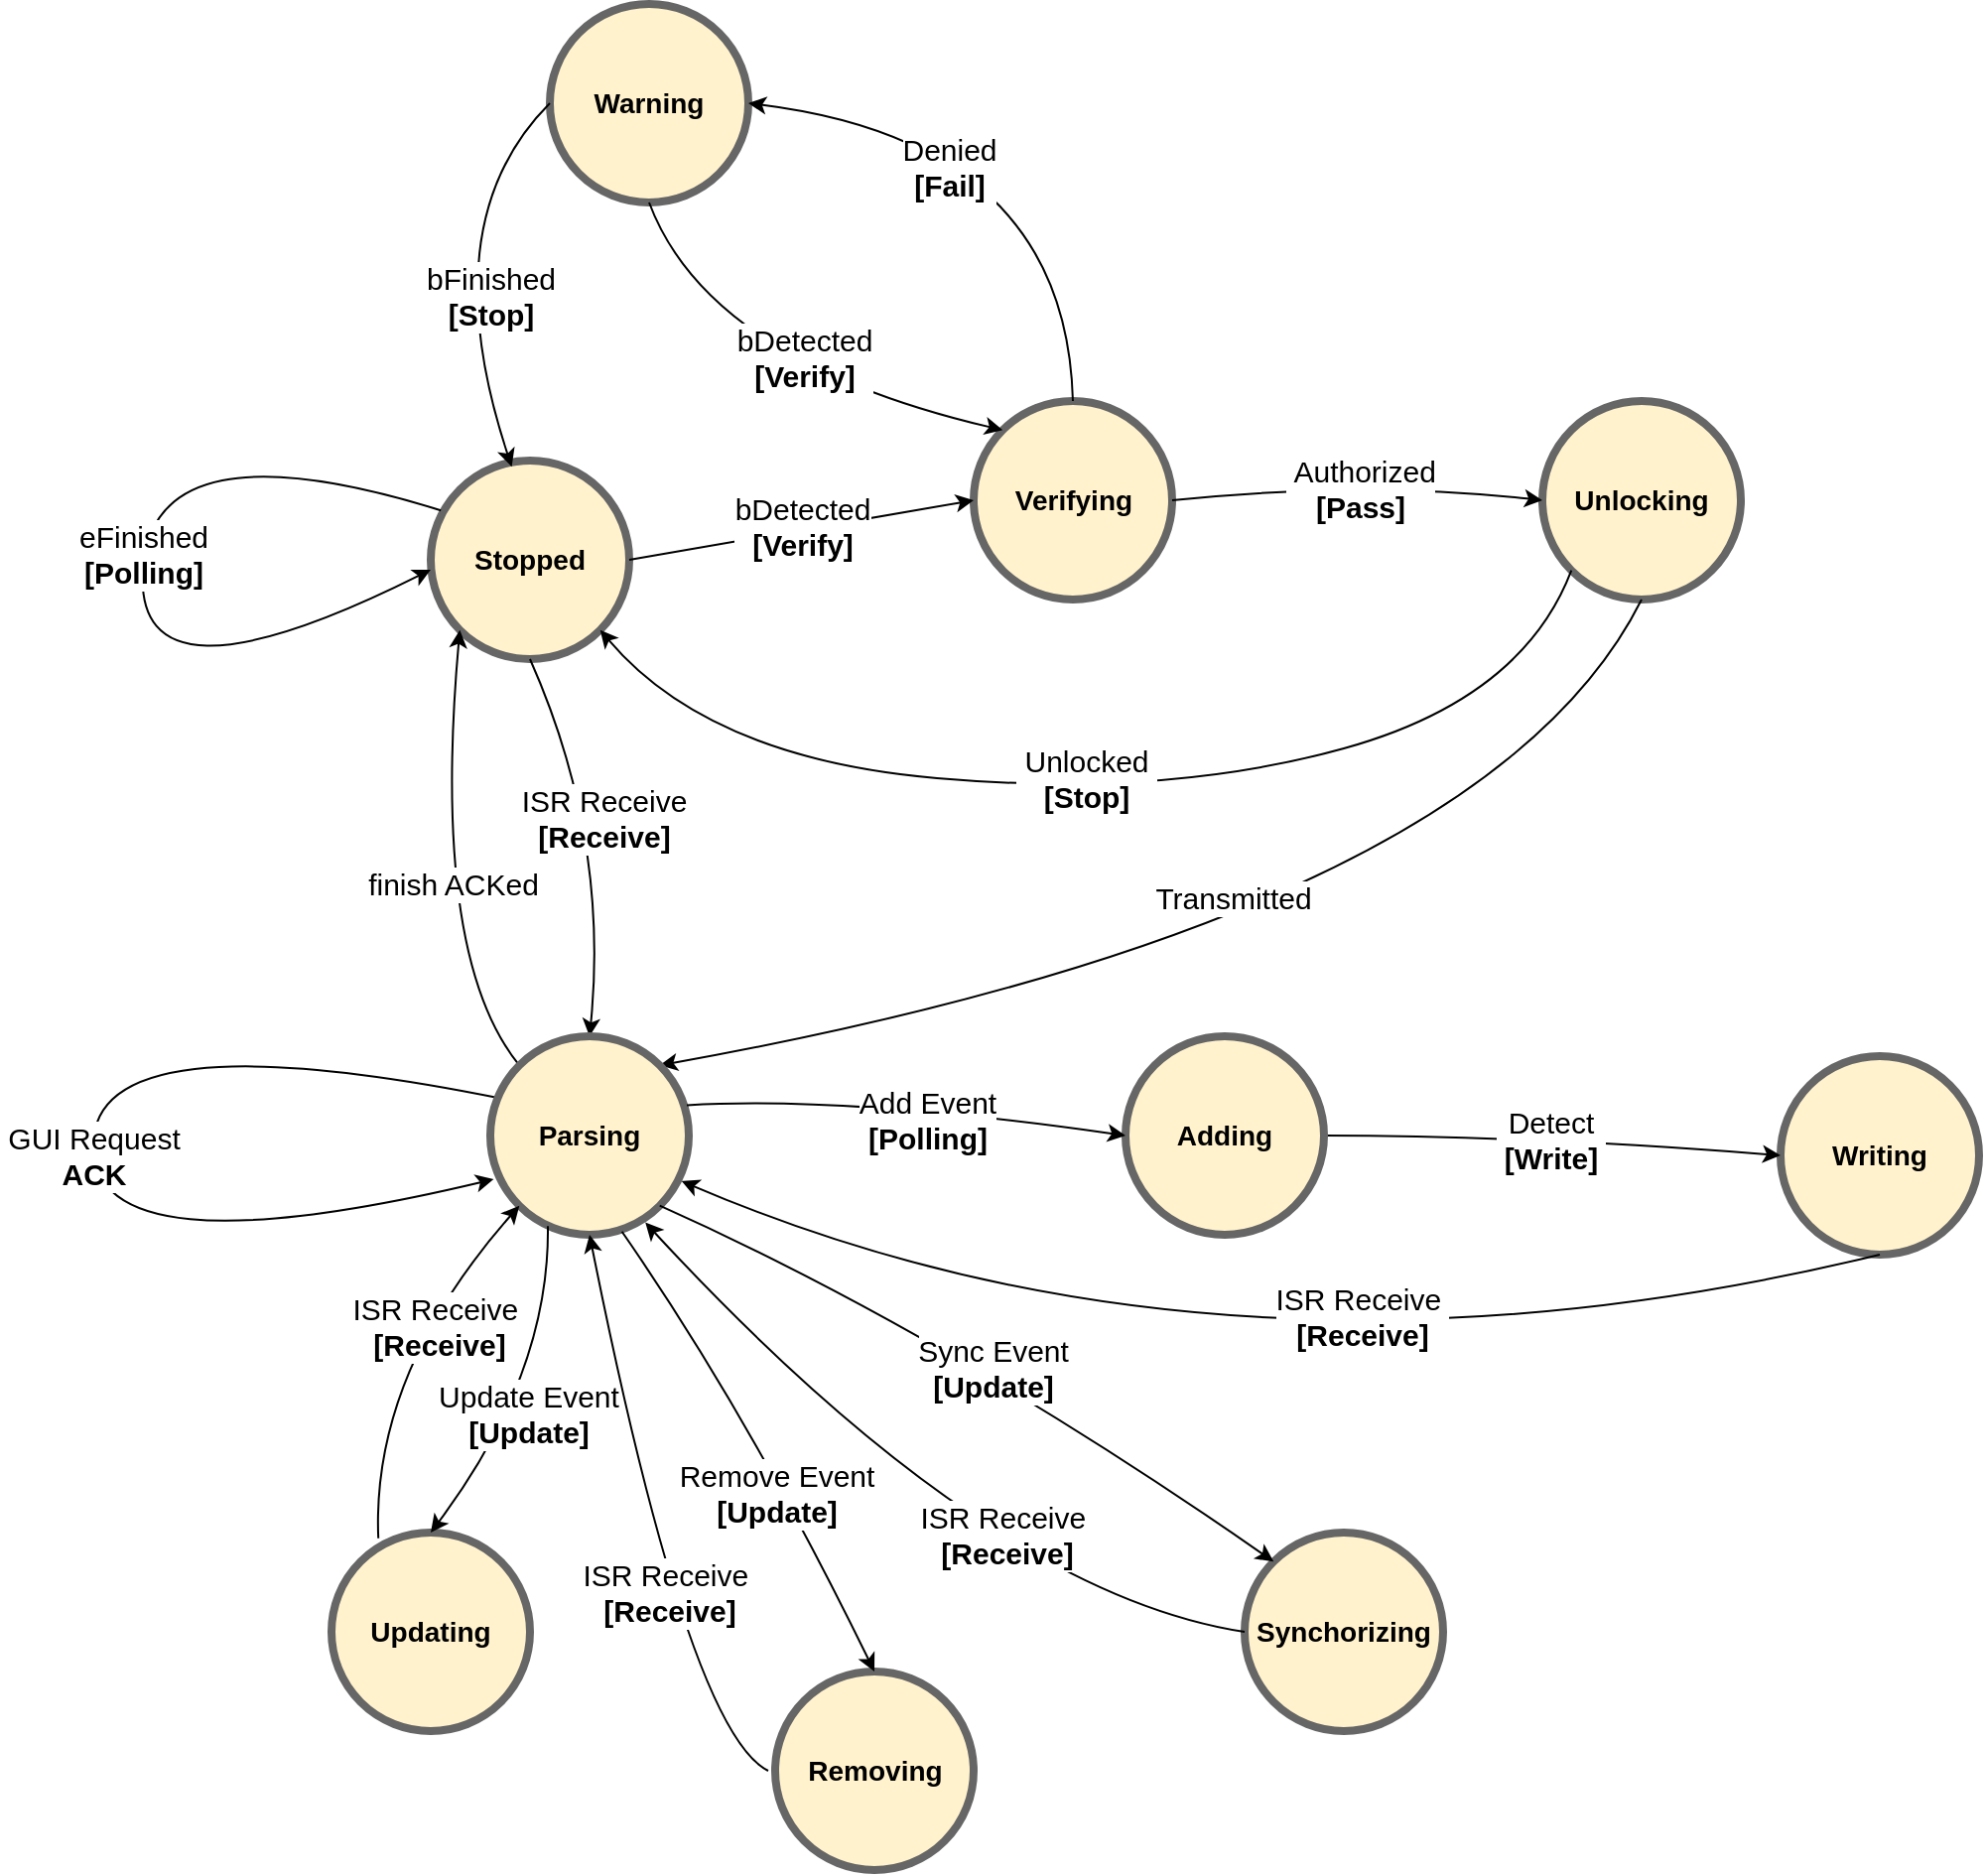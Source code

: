 <mxfile version="22.1.4" type="github">
  <diagram name="Page-1" id="Pe6wvTVroKXz1nydE84b">
    <mxGraphModel dx="1648" dy="1292" grid="1" gridSize="10" guides="1" tooltips="1" connect="1" arrows="1" fold="1" page="1" pageScale="1" pageWidth="850" pageHeight="1100" math="0" shadow="0">
      <root>
        <mxCell id="0" />
        <mxCell id="1" parent="0" />
        <mxCell id="ro7r4kzSWEUVGJ4_JKQd-2" value="&lt;font style=&quot;font-size: 14px;&quot;&gt;&lt;b&gt;Warning&lt;br&gt;&lt;/b&gt;&lt;/font&gt;" style="ellipse;whiteSpace=wrap;html=1;aspect=fixed;strokeWidth=4;fillColor=#fff2cc;strokeColor=#666666;" vertex="1" parent="1">
          <mxGeometry x="1460" y="190" width="100" height="100" as="geometry" />
        </mxCell>
        <mxCell id="ro7r4kzSWEUVGJ4_JKQd-3" value="&lt;font style=&quot;font-size: 14px;&quot;&gt;&lt;b&gt;Unlocking&lt;/b&gt;&lt;/font&gt;" style="ellipse;whiteSpace=wrap;html=1;aspect=fixed;strokeWidth=4;fillColor=#fff2cc;strokeColor=#666666;" vertex="1" parent="1">
          <mxGeometry x="1960" y="390" width="100" height="100" as="geometry" />
        </mxCell>
        <mxCell id="ro7r4kzSWEUVGJ4_JKQd-4" value="&lt;font style=&quot;font-size: 14px;&quot;&gt;&lt;b&gt;Verifying&lt;/b&gt;&lt;/font&gt;" style="ellipse;whiteSpace=wrap;html=1;aspect=fixed;strokeWidth=4;fillColor=#fff2cc;strokeColor=#666666;" vertex="1" parent="1">
          <mxGeometry x="1673.5" y="390" width="100" height="100" as="geometry" />
        </mxCell>
        <mxCell id="ro7r4kzSWEUVGJ4_JKQd-5" value="&lt;font style=&quot;font-size: 14px;&quot;&gt;&lt;b&gt;Stopped&lt;/b&gt;&lt;/font&gt;" style="ellipse;whiteSpace=wrap;html=1;aspect=fixed;strokeWidth=4;fillColor=#fff2cc;strokeColor=#666666;" vertex="1" parent="1">
          <mxGeometry x="1400" y="420" width="100" height="100" as="geometry" />
        </mxCell>
        <mxCell id="ro7r4kzSWEUVGJ4_JKQd-6" value="" style="curved=1;endArrow=classic;html=1;rounded=0;exitX=0.5;exitY=0;exitDx=0;exitDy=0;entryX=1;entryY=0.5;entryDx=0;entryDy=0;" edge="1" parent="1" source="ro7r4kzSWEUVGJ4_JKQd-4" target="ro7r4kzSWEUVGJ4_JKQd-2">
          <mxGeometry width="50" height="50" relative="1" as="geometry">
            <mxPoint x="1790" y="430" as="sourcePoint" />
            <mxPoint x="1840" y="380" as="targetPoint" />
            <Array as="points">
              <mxPoint x="1720" y="260" />
            </Array>
          </mxGeometry>
        </mxCell>
        <mxCell id="ro7r4kzSWEUVGJ4_JKQd-7" value="&lt;font style=&quot;font-size: 15px;&quot;&gt;Denied&lt;br&gt;&lt;b&gt;[Fail]&lt;/b&gt;&lt;br&gt;&lt;/font&gt;" style="edgeLabel;html=1;align=center;verticalAlign=middle;resizable=0;points=[];" vertex="1" connectable="0" parent="ro7r4kzSWEUVGJ4_JKQd-6">
          <mxGeometry x="0.053" y="5" relative="1" as="geometry">
            <mxPoint x="-35" y="10" as="offset" />
          </mxGeometry>
        </mxCell>
        <mxCell id="ro7r4kzSWEUVGJ4_JKQd-8" value="" style="curved=1;endArrow=classic;html=1;rounded=0;exitX=1;exitY=0.5;exitDx=0;exitDy=0;entryX=0;entryY=0.5;entryDx=0;entryDy=0;" edge="1" parent="1" source="ro7r4kzSWEUVGJ4_JKQd-4" target="ro7r4kzSWEUVGJ4_JKQd-3">
          <mxGeometry width="50" height="50" relative="1" as="geometry">
            <mxPoint x="1790" y="430" as="sourcePoint" />
            <mxPoint x="1840" y="380" as="targetPoint" />
            <Array as="points">
              <mxPoint x="1870" y="430" />
            </Array>
          </mxGeometry>
        </mxCell>
        <mxCell id="ro7r4kzSWEUVGJ4_JKQd-9" value="&lt;span style=&quot;font-size: 15px;&quot;&gt;&amp;nbsp;Authorized&lt;br&gt;&lt;b&gt;[Pass]&lt;/b&gt;&lt;br&gt;&lt;/span&gt;" style="edgeLabel;html=1;align=center;verticalAlign=middle;resizable=0;points=[];" vertex="1" connectable="0" parent="ro7r4kzSWEUVGJ4_JKQd-8">
          <mxGeometry x="0.008" y="2" relative="1" as="geometry">
            <mxPoint y="5" as="offset" />
          </mxGeometry>
        </mxCell>
        <mxCell id="ro7r4kzSWEUVGJ4_JKQd-10" value="" style="curved=1;endArrow=classic;html=1;rounded=0;exitX=1;exitY=0.5;exitDx=0;exitDy=0;entryX=0;entryY=0.5;entryDx=0;entryDy=0;" edge="1" parent="1" source="ro7r4kzSWEUVGJ4_JKQd-5" target="ro7r4kzSWEUVGJ4_JKQd-4">
          <mxGeometry width="50" height="50" relative="1" as="geometry">
            <mxPoint x="1390" y="434.5" as="sourcePoint" />
            <mxPoint x="1525.0" y="434.5" as="targetPoint" />
            <Array as="points" />
          </mxGeometry>
        </mxCell>
        <mxCell id="ro7r4kzSWEUVGJ4_JKQd-11" value="&lt;span style=&quot;font-size: 15px;&quot;&gt;bDetected&lt;br&gt;&lt;b&gt;&amp;nbsp;[Verify]&amp;nbsp;&lt;/b&gt;&lt;br&gt;&lt;/span&gt;" style="edgeLabel;html=1;align=center;verticalAlign=middle;resizable=0;points=[];" vertex="1" connectable="0" parent="ro7r4kzSWEUVGJ4_JKQd-10">
          <mxGeometry x="0.008" y="2" relative="1" as="geometry">
            <mxPoint as="offset" />
          </mxGeometry>
        </mxCell>
        <mxCell id="ro7r4kzSWEUVGJ4_JKQd-12" value="" style="curved=1;endArrow=classic;html=1;rounded=0;exitX=0;exitY=0.5;exitDx=0;exitDy=0;entryX=0.408;entryY=0.031;entryDx=0;entryDy=0;entryPerimeter=0;" edge="1" parent="1" source="ro7r4kzSWEUVGJ4_JKQd-2" target="ro7r4kzSWEUVGJ4_JKQd-5">
          <mxGeometry width="50" height="50" relative="1" as="geometry">
            <mxPoint x="1535" y="334" as="sourcePoint" />
            <mxPoint x="1320" y="180" as="targetPoint" />
            <Array as="points">
              <mxPoint x="1400" y="300" />
            </Array>
          </mxGeometry>
        </mxCell>
        <mxCell id="ro7r4kzSWEUVGJ4_JKQd-13" value="&lt;font style=&quot;font-size: 15px;&quot;&gt;bFinished&lt;br&gt;&lt;b style=&quot;border-color: var(--border-color);&quot;&gt;[Stop]&lt;/b&gt;&lt;br&gt;&lt;/font&gt;" style="edgeLabel;html=1;align=center;verticalAlign=middle;resizable=0;points=[];" vertex="1" connectable="0" parent="ro7r4kzSWEUVGJ4_JKQd-12">
          <mxGeometry x="0.053" y="5" relative="1" as="geometry">
            <mxPoint x="16" y="12" as="offset" />
          </mxGeometry>
        </mxCell>
        <mxCell id="ro7r4kzSWEUVGJ4_JKQd-14" value="" style="curved=1;endArrow=classic;html=1;rounded=0;exitX=0;exitY=1;exitDx=0;exitDy=0;entryX=1;entryY=1;entryDx=0;entryDy=0;" edge="1" parent="1" source="ro7r4kzSWEUVGJ4_JKQd-3" target="ro7r4kzSWEUVGJ4_JKQd-5">
          <mxGeometry width="50" height="50" relative="1" as="geometry">
            <mxPoint x="1890" y="480" as="sourcePoint" />
            <mxPoint x="1790" y="640" as="targetPoint" />
            <Array as="points">
              <mxPoint x="1950" y="540" />
              <mxPoint x="1770" y="590" />
              <mxPoint x="1540" y="570" />
            </Array>
          </mxGeometry>
        </mxCell>
        <mxCell id="ro7r4kzSWEUVGJ4_JKQd-15" value="&lt;font style=&quot;font-size: 15px;&quot;&gt;&amp;nbsp;Unlocked&amp;nbsp;&lt;br&gt;&lt;b&gt;[Stop]&lt;/b&gt;&lt;br&gt;&lt;/font&gt;" style="edgeLabel;html=1;align=center;verticalAlign=middle;resizable=0;points=[];" vertex="1" connectable="0" parent="ro7r4kzSWEUVGJ4_JKQd-14">
          <mxGeometry x="0.053" y="5" relative="1" as="geometry">
            <mxPoint x="5" y="-11" as="offset" />
          </mxGeometry>
        </mxCell>
        <mxCell id="ro7r4kzSWEUVGJ4_JKQd-16" value="" style="curved=1;endArrow=classic;html=1;rounded=0;exitX=0.5;exitY=1;exitDx=0;exitDy=0;entryX=1;entryY=0;entryDx=0;entryDy=0;" edge="1" parent="1" source="ro7r4kzSWEUVGJ4_JKQd-3" target="ro7r4kzSWEUVGJ4_JKQd-33">
          <mxGeometry width="50" height="50" relative="1" as="geometry">
            <mxPoint x="2440" y="420" as="sourcePoint" />
            <mxPoint x="2160" y="590" as="targetPoint" />
            <Array as="points">
              <mxPoint x="1930" y="650" />
            </Array>
          </mxGeometry>
        </mxCell>
        <mxCell id="ro7r4kzSWEUVGJ4_JKQd-17" value="&lt;font style=&quot;font-size: 15px;&quot;&gt;Transmitted&lt;br&gt;&lt;/font&gt;" style="edgeLabel;html=1;align=center;verticalAlign=middle;resizable=0;points=[];" vertex="1" connectable="0" parent="ro7r4kzSWEUVGJ4_JKQd-16">
          <mxGeometry x="0.053" y="5" relative="1" as="geometry">
            <mxPoint x="8" y="-39" as="offset" />
          </mxGeometry>
        </mxCell>
        <mxCell id="ro7r4kzSWEUVGJ4_JKQd-18" value="" style="curved=1;endArrow=classic;html=1;rounded=0;exitX=0.5;exitY=1;exitDx=0;exitDy=0;entryX=0;entryY=0;entryDx=0;entryDy=0;" edge="1" parent="1" source="ro7r4kzSWEUVGJ4_JKQd-2" target="ro7r4kzSWEUVGJ4_JKQd-4">
          <mxGeometry width="50" height="50" relative="1" as="geometry">
            <mxPoint x="1573.5" y="310" as="sourcePoint" />
            <mxPoint x="1768.5" y="310" as="targetPoint" />
            <Array as="points">
              <mxPoint x="1540" y="370" />
            </Array>
          </mxGeometry>
        </mxCell>
        <mxCell id="ro7r4kzSWEUVGJ4_JKQd-19" value="&lt;span style=&quot;font-size: 15px;&quot;&gt;bDetected&lt;br&gt;&lt;b&gt;[Verify]&lt;/b&gt;&lt;br&gt;&lt;/span&gt;" style="edgeLabel;html=1;align=center;verticalAlign=middle;resizable=0;points=[];" vertex="1" connectable="0" parent="ro7r4kzSWEUVGJ4_JKQd-18">
          <mxGeometry x="0.008" y="2" relative="1" as="geometry">
            <mxPoint x="14" y="-8" as="offset" />
          </mxGeometry>
        </mxCell>
        <mxCell id="ro7r4kzSWEUVGJ4_JKQd-20" value="" style="curved=1;endArrow=classic;html=1;rounded=0;entryX=0;entryY=1;entryDx=0;entryDy=0;exitX=0;exitY=0;exitDx=0;exitDy=0;" edge="1" parent="1" source="ro7r4kzSWEUVGJ4_JKQd-33" target="ro7r4kzSWEUVGJ4_JKQd-5">
          <mxGeometry width="50" height="50" relative="1" as="geometry">
            <mxPoint x="1330" y="610" as="sourcePoint" />
            <mxPoint x="1330" y="755" as="targetPoint" />
            <Array as="points">
              <mxPoint x="1400" y="670" />
            </Array>
          </mxGeometry>
        </mxCell>
        <mxCell id="ro7r4kzSWEUVGJ4_JKQd-21" value="&lt;font style=&quot;font-size: 15px;&quot;&gt;finish ACKed&lt;br&gt;&lt;/font&gt;" style="edgeLabel;html=1;align=center;verticalAlign=middle;resizable=0;points=[];" vertex="1" connectable="0" parent="ro7r4kzSWEUVGJ4_JKQd-20">
          <mxGeometry x="0.053" y="5" relative="1" as="geometry">
            <mxPoint x="11" y="16" as="offset" />
          </mxGeometry>
        </mxCell>
        <mxCell id="ro7r4kzSWEUVGJ4_JKQd-22" value="&lt;span style=&quot;font-size: 14px;&quot;&gt;&lt;b&gt;Writing&lt;/b&gt;&lt;/span&gt;" style="ellipse;whiteSpace=wrap;html=1;aspect=fixed;strokeWidth=4;fillColor=#fff2cc;strokeColor=#666666;" vertex="1" parent="1">
          <mxGeometry x="2080" y="720" width="100" height="100" as="geometry" />
        </mxCell>
        <mxCell id="ro7r4kzSWEUVGJ4_JKQd-23" value="" style="curved=1;endArrow=classic;html=1;rounded=0;exitX=1;exitY=0.5;exitDx=0;exitDy=0;entryX=0;entryY=0.5;entryDx=0;entryDy=0;" edge="1" parent="1" source="ro7r4kzSWEUVGJ4_JKQd-36" target="ro7r4kzSWEUVGJ4_JKQd-22">
          <mxGeometry width="50" height="50" relative="1" as="geometry">
            <mxPoint x="2316.5" y="810" as="sourcePoint" />
            <mxPoint x="2432.5" y="891" as="targetPoint" />
            <Array as="points">
              <mxPoint x="1950" y="760" />
            </Array>
          </mxGeometry>
        </mxCell>
        <mxCell id="ro7r4kzSWEUVGJ4_JKQd-24" value="&lt;font style=&quot;font-size: 15px;&quot;&gt;Detect&lt;br&gt;&lt;b&gt;&amp;nbsp;[Write]&amp;nbsp;&lt;/b&gt;&lt;br&gt;&lt;/font&gt;" style="edgeLabel;html=1;align=center;verticalAlign=middle;resizable=0;points=[];" vertex="1" connectable="0" parent="ro7r4kzSWEUVGJ4_JKQd-23">
          <mxGeometry x="0.053" y="5" relative="1" as="geometry">
            <mxPoint x="-8" y="5" as="offset" />
          </mxGeometry>
        </mxCell>
        <mxCell id="ro7r4kzSWEUVGJ4_JKQd-25" value="" style="curved=1;endArrow=classic;html=1;rounded=0;exitX=0.5;exitY=1;exitDx=0;exitDy=0;entryX=0.963;entryY=0.729;entryDx=0;entryDy=0;entryPerimeter=0;" edge="1" parent="1" source="ro7r4kzSWEUVGJ4_JKQd-22" target="ro7r4kzSWEUVGJ4_JKQd-33">
          <mxGeometry width="50" height="50" relative="1" as="geometry">
            <mxPoint x="2100" y="990" as="sourcePoint" />
            <mxPoint x="1520" y="780" as="targetPoint" />
            <Array as="points">
              <mxPoint x="1800" y="900" />
            </Array>
          </mxGeometry>
        </mxCell>
        <mxCell id="ro7r4kzSWEUVGJ4_JKQd-26" value="&lt;span style=&quot;font-size: 15px;&quot;&gt;ISR Receive&amp;nbsp;&lt;br&gt;&lt;b&gt;[Receive]&lt;/b&gt;&lt;br&gt;&lt;/span&gt;" style="edgeLabel;html=1;align=center;verticalAlign=middle;resizable=0;points=[];" vertex="1" connectable="0" parent="ro7r4kzSWEUVGJ4_JKQd-25">
          <mxGeometry x="0.008" y="2" relative="1" as="geometry">
            <mxPoint x="50" y="-47" as="offset" />
          </mxGeometry>
        </mxCell>
        <mxCell id="ro7r4kzSWEUVGJ4_JKQd-27" value="" style="curved=1;endArrow=classic;html=1;rounded=0;entryX=0.5;entryY=0;entryDx=0;entryDy=0;exitX=0.5;exitY=1;exitDx=0;exitDy=0;" edge="1" parent="1" source="ro7r4kzSWEUVGJ4_JKQd-5" target="ro7r4kzSWEUVGJ4_JKQd-33">
          <mxGeometry width="50" height="50" relative="1" as="geometry">
            <mxPoint x="1450" y="520" as="sourcePoint" />
            <mxPoint x="1641" y="753" as="targetPoint" />
            <Array as="points">
              <mxPoint x="1490" y="610" />
            </Array>
          </mxGeometry>
        </mxCell>
        <mxCell id="ro7r4kzSWEUVGJ4_JKQd-28" value="&lt;font style=&quot;font-size: 15px;&quot;&gt;&lt;span style=&quot;border-color: var(--border-color);&quot;&gt;ISR Receive&lt;br&gt;&lt;/span&gt;&lt;b style=&quot;border-color: var(--border-color);&quot;&gt;[Receive]&lt;/b&gt;&lt;br&gt;&lt;/font&gt;" style="edgeLabel;html=1;align=center;verticalAlign=middle;resizable=0;points=[];" vertex="1" connectable="0" parent="ro7r4kzSWEUVGJ4_JKQd-27">
          <mxGeometry x="0.053" y="5" relative="1" as="geometry">
            <mxPoint x="-8" y="-17" as="offset" />
          </mxGeometry>
        </mxCell>
        <mxCell id="ro7r4kzSWEUVGJ4_JKQd-29" value="" style="curved=1;endArrow=classic;html=1;rounded=0;exitX=0.051;exitY=0.251;exitDx=0;exitDy=0;entryX=0;entryY=1;entryDx=0;entryDy=0;exitPerimeter=0;" edge="1" parent="1" source="ro7r4kzSWEUVGJ4_JKQd-5">
          <mxGeometry width="50" height="50" relative="1" as="geometry">
            <mxPoint x="1385" y="450" as="sourcePoint" />
            <mxPoint x="1400" y="475" as="targetPoint" />
            <Array as="points">
              <mxPoint x="1260" y="400" />
              <mxPoint x="1250" y="550" />
            </Array>
          </mxGeometry>
        </mxCell>
        <mxCell id="ro7r4kzSWEUVGJ4_JKQd-30" value="&lt;font style=&quot;font-size: 15px;&quot;&gt;eFinished&lt;br&gt;&lt;b style=&quot;border-color: var(--border-color);&quot;&gt;[Polling]&lt;/b&gt;&lt;br&gt;&lt;/font&gt;" style="edgeLabel;html=1;align=center;verticalAlign=middle;resizable=0;points=[];" vertex="1" connectable="0" parent="ro7r4kzSWEUVGJ4_JKQd-29">
          <mxGeometry x="0.053" y="5" relative="1" as="geometry">
            <mxPoint x="-4" y="-29" as="offset" />
          </mxGeometry>
        </mxCell>
        <mxCell id="ro7r4kzSWEUVGJ4_JKQd-31" value="" style="curved=1;endArrow=classic;html=1;rounded=0;exitX=0.045;exitY=0.311;exitDx=0;exitDy=0;entryX=0.017;entryY=0.72;entryDx=0;entryDy=0;entryPerimeter=0;exitPerimeter=0;" edge="1" parent="1" source="ro7r4kzSWEUVGJ4_JKQd-33" target="ro7r4kzSWEUVGJ4_JKQd-33">
          <mxGeometry width="50" height="50" relative="1" as="geometry">
            <mxPoint x="1380.145" y="719.995" as="sourcePoint" />
            <mxPoint x="1400" y="731.44" as="targetPoint" />
            <Array as="points">
              <mxPoint x="1230" y="700" />
              <mxPoint x="1230" y="830" />
            </Array>
          </mxGeometry>
        </mxCell>
        <mxCell id="ro7r4kzSWEUVGJ4_JKQd-32" value="&lt;font style=&quot;font-size: 15px;&quot;&gt;&amp;nbsp;GUI Request&amp;nbsp;&lt;br&gt;&lt;b&gt;&amp;nbsp;ACK&amp;nbsp;&lt;/b&gt;&lt;br&gt;&lt;/font&gt;" style="edgeLabel;html=1;align=center;verticalAlign=middle;resizable=0;points=[];" vertex="1" connectable="0" parent="ro7r4kzSWEUVGJ4_JKQd-31">
          <mxGeometry x="0.053" y="5" relative="1" as="geometry">
            <mxPoint x="-5" y="-9" as="offset" />
          </mxGeometry>
        </mxCell>
        <mxCell id="ro7r4kzSWEUVGJ4_JKQd-33" value="&lt;span style=&quot;font-size: 14px;&quot;&gt;&lt;b&gt;Parsing&lt;/b&gt;&lt;/span&gt;" style="ellipse;whiteSpace=wrap;html=1;aspect=fixed;strokeWidth=4;fillColor=#fff2cc;strokeColor=#666666;" vertex="1" parent="1">
          <mxGeometry x="1430" y="710" width="100" height="100" as="geometry" />
        </mxCell>
        <mxCell id="ro7r4kzSWEUVGJ4_JKQd-34" value="&lt;span style=&quot;font-size: 14px;&quot;&gt;&lt;b&gt;Removing&lt;/b&gt;&lt;/span&gt;" style="ellipse;whiteSpace=wrap;html=1;aspect=fixed;strokeWidth=4;fillColor=#fff2cc;strokeColor=#666666;" vertex="1" parent="1">
          <mxGeometry x="1573.5" y="1030" width="100" height="100" as="geometry" />
        </mxCell>
        <mxCell id="ro7r4kzSWEUVGJ4_JKQd-35" value="&lt;span style=&quot;font-size: 14px;&quot;&gt;&lt;b&gt;Updating&lt;/b&gt;&lt;/span&gt;" style="ellipse;whiteSpace=wrap;html=1;aspect=fixed;strokeWidth=4;fillColor=#fff2cc;strokeColor=#666666;" vertex="1" parent="1">
          <mxGeometry x="1350" y="960" width="100" height="100" as="geometry" />
        </mxCell>
        <mxCell id="ro7r4kzSWEUVGJ4_JKQd-36" value="&lt;b style=&quot;border-color: var(--border-color); font-size: 14px;&quot;&gt;Adding&lt;/b&gt;" style="ellipse;whiteSpace=wrap;html=1;aspect=fixed;strokeWidth=4;fillColor=#fff2cc;strokeColor=#666666;" vertex="1" parent="1">
          <mxGeometry x="1750" y="710" width="100" height="100" as="geometry" />
        </mxCell>
        <mxCell id="ro7r4kzSWEUVGJ4_JKQd-37" value="" style="curved=1;endArrow=classic;html=1;rounded=0;exitX=0.99;exitY=0.347;exitDx=0;exitDy=0;entryX=0;entryY=0.5;entryDx=0;entryDy=0;exitPerimeter=0;" edge="1" parent="1" source="ro7r4kzSWEUVGJ4_JKQd-33" target="ro7r4kzSWEUVGJ4_JKQd-36">
          <mxGeometry width="50" height="50" relative="1" as="geometry">
            <mxPoint x="1530" y="770" as="sourcePoint" />
            <mxPoint x="1717" y="680" as="targetPoint" />
            <Array as="points">
              <mxPoint x="1610" y="740" />
            </Array>
          </mxGeometry>
        </mxCell>
        <mxCell id="ro7r4kzSWEUVGJ4_JKQd-38" value="&lt;font style=&quot;font-size: 15px;&quot;&gt;Add Event&lt;br&gt;&lt;b&gt;&amp;nbsp;[Polling]&amp;nbsp;&lt;/b&gt;&lt;br&gt;&lt;/font&gt;" style="edgeLabel;html=1;align=center;verticalAlign=middle;resizable=0;points=[];" vertex="1" connectable="0" parent="ro7r4kzSWEUVGJ4_JKQd-37">
          <mxGeometry x="0.053" y="5" relative="1" as="geometry">
            <mxPoint x="4" y="12" as="offset" />
          </mxGeometry>
        </mxCell>
        <mxCell id="ro7r4kzSWEUVGJ4_JKQd-39" value="" style="curved=1;endArrow=classic;html=1;rounded=0;entryX=0;entryY=1;entryDx=0;entryDy=0;exitX=0.236;exitY=0.029;exitDx=0;exitDy=0;exitPerimeter=0;" edge="1" parent="1" source="ro7r4kzSWEUVGJ4_JKQd-35" target="ro7r4kzSWEUVGJ4_JKQd-33">
          <mxGeometry width="50" height="50" relative="1" as="geometry">
            <mxPoint x="1625.64" y="840" as="sourcePoint" />
            <mxPoint x="1459.995" y="909.645" as="targetPoint" />
            <Array as="points">
              <mxPoint x="1370" y="880" />
            </Array>
          </mxGeometry>
        </mxCell>
        <mxCell id="ro7r4kzSWEUVGJ4_JKQd-40" value="&lt;span style=&quot;font-size: 15px;&quot;&gt;ISR Receive&amp;nbsp;&lt;br&gt;&lt;b&gt;[Receive]&lt;/b&gt;&lt;br&gt;&lt;/span&gt;" style="edgeLabel;html=1;align=center;verticalAlign=middle;resizable=0;points=[];" vertex="1" connectable="0" parent="ro7r4kzSWEUVGJ4_JKQd-39">
          <mxGeometry x="0.008" y="2" relative="1" as="geometry">
            <mxPoint x="25" y="-11" as="offset" />
          </mxGeometry>
        </mxCell>
        <mxCell id="ro7r4kzSWEUVGJ4_JKQd-41" value="" style="curved=1;endArrow=classic;html=1;rounded=0;exitX=0.29;exitY=0.956;exitDx=0;exitDy=0;entryX=0.5;entryY=0;entryDx=0;entryDy=0;exitPerimeter=0;" edge="1" parent="1" source="ro7r4kzSWEUVGJ4_JKQd-33" target="ro7r4kzSWEUVGJ4_JKQd-35">
          <mxGeometry width="50" height="50" relative="1" as="geometry">
            <mxPoint x="1521.995" y="935.355" as="sourcePoint" />
            <mxPoint x="1753.64" y="940" as="targetPoint" />
            <Array as="points">
              <mxPoint x="1460" y="880" />
            </Array>
          </mxGeometry>
        </mxCell>
        <mxCell id="ro7r4kzSWEUVGJ4_JKQd-42" value="&lt;font style=&quot;font-size: 15px;&quot;&gt;Update Event&lt;br&gt;&lt;b&gt;&amp;nbsp;[Update]&amp;nbsp;&lt;/b&gt;&lt;br&gt;&lt;/font&gt;" style="edgeLabel;html=1;align=center;verticalAlign=middle;resizable=0;points=[];" vertex="1" connectable="0" parent="ro7r4kzSWEUVGJ4_JKQd-41">
          <mxGeometry x="0.053" y="5" relative="1" as="geometry">
            <mxPoint x="-5" y="3" as="offset" />
          </mxGeometry>
        </mxCell>
        <mxCell id="ro7r4kzSWEUVGJ4_JKQd-43" value="&lt;b style=&quot;border-color: var(--border-color); font-size: 14px;&quot;&gt;Synchorizing&lt;/b&gt;" style="ellipse;whiteSpace=wrap;html=1;aspect=fixed;strokeWidth=4;fillColor=#fff2cc;strokeColor=#666666;" vertex="1" parent="1">
          <mxGeometry x="1810" y="960" width="100" height="100" as="geometry" />
        </mxCell>
        <mxCell id="ro7r4kzSWEUVGJ4_JKQd-44" value="" style="curved=1;endArrow=classic;html=1;rounded=0;entryX=0.5;entryY=1;entryDx=0;entryDy=0;" edge="1" parent="1" target="ro7r4kzSWEUVGJ4_JKQd-33">
          <mxGeometry width="50" height="50" relative="1" as="geometry">
            <mxPoint x="1570" y="1080" as="sourcePoint" />
            <mxPoint x="1535" y="827" as="targetPoint" />
            <Array as="points">
              <mxPoint x="1530" y="1060" />
            </Array>
          </mxGeometry>
        </mxCell>
        <mxCell id="ro7r4kzSWEUVGJ4_JKQd-45" value="&lt;span style=&quot;font-size: 15px;&quot;&gt;ISR Receive&amp;nbsp;&lt;br&gt;&lt;b&gt;[Receive]&lt;/b&gt;&lt;br&gt;&lt;/span&gt;" style="edgeLabel;html=1;align=center;verticalAlign=middle;resizable=0;points=[];" vertex="1" connectable="0" parent="ro7r4kzSWEUVGJ4_JKQd-44">
          <mxGeometry x="0.008" y="2" relative="1" as="geometry">
            <mxPoint x="13" y="34" as="offset" />
          </mxGeometry>
        </mxCell>
        <mxCell id="ro7r4kzSWEUVGJ4_JKQd-46" value="" style="curved=1;endArrow=classic;html=1;rounded=0;entryX=0.781;entryY=0.938;entryDx=0;entryDy=0;exitX=0;exitY=0.5;exitDx=0;exitDy=0;entryPerimeter=0;" edge="1" parent="1" source="ro7r4kzSWEUVGJ4_JKQd-43" target="ro7r4kzSWEUVGJ4_JKQd-33">
          <mxGeometry width="50" height="50" relative="1" as="geometry">
            <mxPoint x="1610" y="1060" as="sourcePoint" />
            <mxPoint x="1520" y="790" as="targetPoint" />
            <Array as="points">
              <mxPoint x="1680" y="990" />
            </Array>
          </mxGeometry>
        </mxCell>
        <mxCell id="ro7r4kzSWEUVGJ4_JKQd-47" value="&lt;span style=&quot;font-size: 15px;&quot;&gt;ISR Receive&amp;nbsp;&lt;br&gt;&lt;b&gt;[Receive]&lt;/b&gt;&lt;br&gt;&lt;/span&gt;" style="edgeLabel;html=1;align=center;verticalAlign=middle;resizable=0;points=[];" vertex="1" connectable="0" parent="ro7r4kzSWEUVGJ4_JKQd-46">
          <mxGeometry x="0.008" y="2" relative="1" as="geometry">
            <mxPoint x="54" y="15" as="offset" />
          </mxGeometry>
        </mxCell>
        <mxCell id="ro7r4kzSWEUVGJ4_JKQd-48" value="" style="curved=1;endArrow=classic;html=1;rounded=0;exitX=0.663;exitY=0.984;exitDx=0;exitDy=0;entryX=0.5;entryY=0;entryDx=0;entryDy=0;exitPerimeter=0;" edge="1" parent="1" source="ro7r4kzSWEUVGJ4_JKQd-33" target="ro7r4kzSWEUVGJ4_JKQd-34">
          <mxGeometry width="50" height="50" relative="1" as="geometry">
            <mxPoint x="1469" y="816" as="sourcePoint" />
            <mxPoint x="1410" y="970" as="targetPoint" />
            <Array as="points">
              <mxPoint x="1560" y="900" />
            </Array>
          </mxGeometry>
        </mxCell>
        <mxCell id="ro7r4kzSWEUVGJ4_JKQd-49" value="&lt;font style=&quot;font-size: 15px;&quot;&gt;Remove Event&lt;br&gt;&lt;b&gt;&amp;nbsp;[Update]&amp;nbsp;&lt;/b&gt;&lt;br&gt;&lt;/font&gt;" style="edgeLabel;html=1;align=center;verticalAlign=middle;resizable=0;points=[];" vertex="1" connectable="0" parent="ro7r4kzSWEUVGJ4_JKQd-48">
          <mxGeometry x="0.053" y="5" relative="1" as="geometry">
            <mxPoint x="-1" y="21" as="offset" />
          </mxGeometry>
        </mxCell>
        <mxCell id="ro7r4kzSWEUVGJ4_JKQd-50" value="" style="curved=1;endArrow=classic;html=1;rounded=0;exitX=1;exitY=1;exitDx=0;exitDy=0;entryX=0;entryY=0;entryDx=0;entryDy=0;" edge="1" parent="1" source="ro7r4kzSWEUVGJ4_JKQd-33" target="ro7r4kzSWEUVGJ4_JKQd-43">
          <mxGeometry width="50" height="50" relative="1" as="geometry">
            <mxPoint x="1479" y="826" as="sourcePoint" />
            <mxPoint x="1420" y="980" as="targetPoint" />
            <Array as="points">
              <mxPoint x="1660" y="860" />
            </Array>
          </mxGeometry>
        </mxCell>
        <mxCell id="ro7r4kzSWEUVGJ4_JKQd-51" value="&lt;font style=&quot;font-size: 15px;&quot;&gt;Sync Event&lt;br&gt;&lt;b&gt;&amp;nbsp;[Update]&amp;nbsp;&lt;/b&gt;&lt;br&gt;&lt;/font&gt;" style="edgeLabel;html=1;align=center;verticalAlign=middle;resizable=0;points=[];" vertex="1" connectable="0" parent="ro7r4kzSWEUVGJ4_JKQd-50">
          <mxGeometry x="0.053" y="5" relative="1" as="geometry">
            <mxPoint x="-5" y="3" as="offset" />
          </mxGeometry>
        </mxCell>
      </root>
    </mxGraphModel>
  </diagram>
</mxfile>
